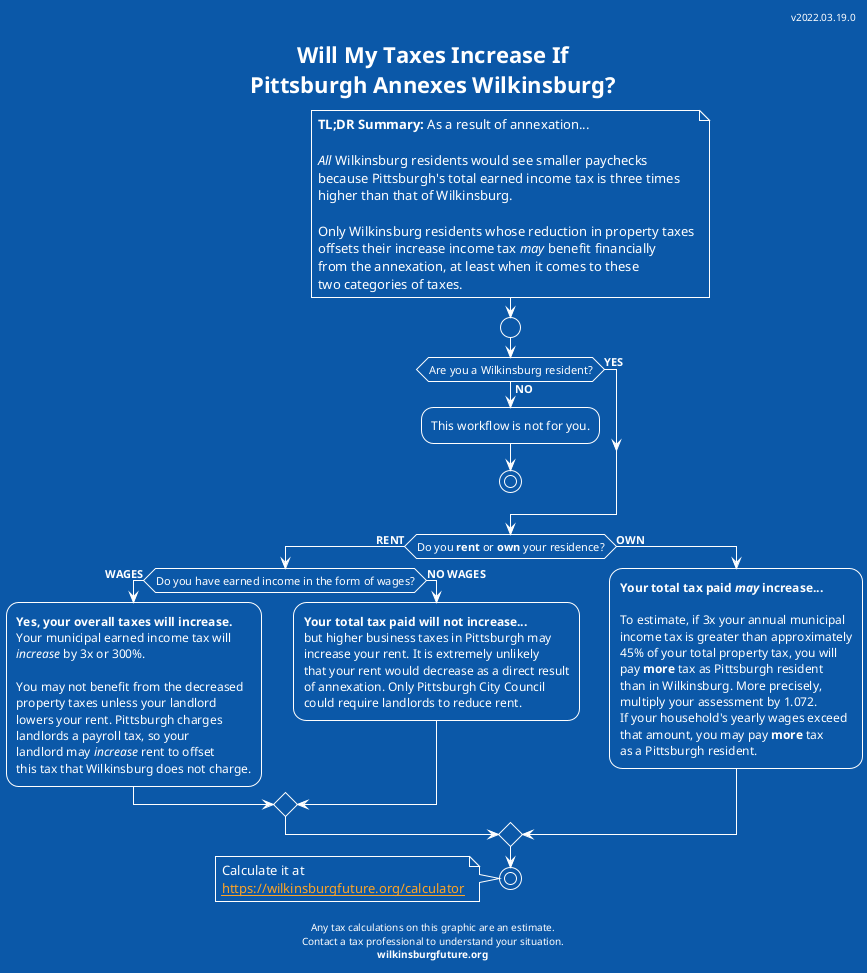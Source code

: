 @startuml
' Best renderer online: https://planttext.com/
' Or use plantuml locally

!theme amiga

title Will My Taxes Increase If\nPittsburgh Annexes Wilkinsburg?
header v2022.03.19.0
footer

Any tax calculations on this graphic are an estimate.
Contact a tax professional to understand your situation.
**wilkinsburgfuture.org**
end footer

note
**TL;DR Summary:** As a result of annexation...

//All// Wilkinsburg residents would see smaller paychecks
because Pittsburgh's total earned income tax is three times
higher than that of Wilkinsburg.

Only Wilkinsburg residents whose reduction in property taxes
offsets their increase income tax //may// benefit financially
from the annexation, at least when it comes to these
two categories of taxes.
end note

start

if (Are you a Wilkinsburg resident?) then (**YES**)

else (**NO**)
  :This workflow is not for you.;
  stop
endif

if (Do you **rent** or **own** your residence?) then (**RENT**)
  if (Do you have earned income in the form of wages?) then (**WAGES**)
  :**Yes, your overall taxes will increase.**
Your municipal earned income tax will
//increase// by 3x or 300%.

You may not benefit from the decreased
property taxes unless your landlord
lowers your rent. Pittsburgh charges
landlords a payroll tax, so your
landlord may //increase// rent to offset
this tax that Wilkinsburg does not charge.;
  else (**NO WAGES**)
    :**Your total tax paid will not increase...**
but higher business taxes in Pittsburgh may
increase your rent. It is extremely unlikely
that your rent would decrease as a direct result
of annexation. Only Pittsburgh City Council
could require landlords to reduce rent.;
  endif

else (**OWN**)
  :**Your total tax paid //may// increase...**

To estimate, if 3x your annual municipal
income tax is greater than approximately
45% of your total property tax, you will
pay **more** tax as Pittsburgh resident
than in Wilkinsburg. More precisely,
multiply your assessment by 1.072.
If your household's yearly wages exceed
that amount, you may pay **more** tax
as a Pittsburgh resident.;
endif

stop

note
  Calculate it at
  [[https://wilkinsburgfuture.org/calculator]]
end note

@enduml
